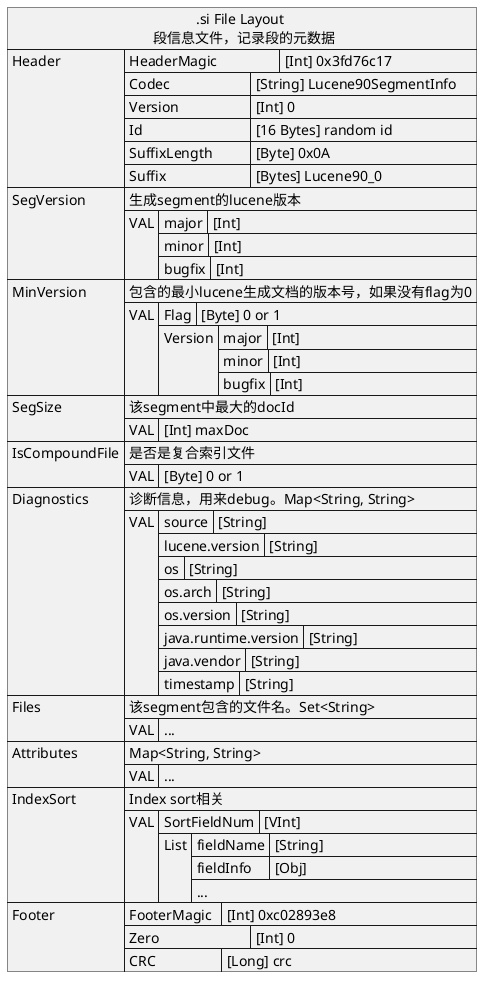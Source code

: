 1. si文件（segmentInfo, 段信息文件）
    记录段的元数据。si文件flush的段的信息：自动flush的dwpt会生成一个段；主动flush时所有的dwpt会各自生成一个段。

@startuml
json ".si File Layout \n 段信息文件，记录段的元数据" as J {
    "Header":[
       {"HeaderMagic\t\t": "[Int] 0x3fd76c17"},
       {"Codec\t\t\t": "[String] Lucene90SegmentInfo"},
       {"Version\t\t\t": "[Int] 0"},
       {"Id\t\t\t\t": "[16 Bytes] random id"},
       {"SuffixLength\t\t": "[Byte] 0x0A"},
       {"Suffix\t\t\t": "[Bytes] Lucene90_0"}
    ],
    "SegVersion":[
        "生成segment的lucene版本",
        {"VAL": [
            {"major": "[Int]"},
            {"minor": "[Int]"},
            {"bugfix": "[Int]"}
        ]}
    ],
    "MinVersion":[
        "包含的最小lucene生成文档的版本号，如果没有flag为0",
        {"VAL": [
            {"Flag": "[Byte] 0 or 1"},
            {"Version": [
                {"major": "[Int]"},
                {"minor": "[Int]"},
                {"bugfix": "[Int]"}
            ]}
        ]}
     ],
    "SegSize":[
        "该segment中最大的docId",
        {"VAL": [
            "[Int] maxDoc"
        ]}
    ],
    "IsCompoundFile":[
        "是否是复合索引文件",
        {"VAL": [
            "[Byte] 0 or 1"
        ]}
    ],
    "Diagnostics":[
        "诊断信息，用来debug。Map<String, String>",
        {"VAL": [
            {"source": "[String]"},
            {"lucene.version": "[String]"},
            {"os": "[String]"},
            {"os.arch": "[String]"},
            {"os.version": "[String]"},
            {"java.runtime.version": "[String]"},
            {"java.vendor": "[String]"},
            {"timestamp": "[String]"}
        ]}
    ],
    "Files":[
        "该segment包含的文件名。Set<String>",
        {"VAL": [
            "..."
        ]}
    ],
    "Attributes":[
        "Map<String, String>",
        {"VAL": [
            "..."
        ]}
    ],
    "IndexSort":[
        "Index sort相关",
        {"VAL": [
            {"SortFieldNum" : "[VInt]"},
            {"List":[
                {
                    "fieldName": "[String]",
                    "fieldInfo": "[Obj]"
                },
                "..."
            ]}
        ]}
    ],
    "Footer":[
       {"FooterMagic\t": "[Int] 0xc02893e8"},
       {"Zero\t\t\t": "[Int] 0"},
       {"CRC\t\t\t": "[Long] crc"}
    ]
}
@enduml